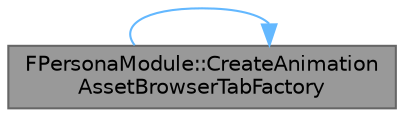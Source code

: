 digraph "FPersonaModule::CreateAnimationAssetBrowserTabFactory"
{
 // INTERACTIVE_SVG=YES
 // LATEX_PDF_SIZE
  bgcolor="transparent";
  edge [fontname=Helvetica,fontsize=10,labelfontname=Helvetica,labelfontsize=10];
  node [fontname=Helvetica,fontsize=10,shape=box,height=0.2,width=0.4];
  rankdir="LR";
  Node1 [id="Node000001",label="FPersonaModule::CreateAnimation\lAssetBrowserTabFactory",height=0.2,width=0.4,color="gray40", fillcolor="grey60", style="filled", fontcolor="black",tooltip="Create a tab factory for the animation asset browser."];
  Node1 -> Node1 [id="edge1_Node000001_Node000001",color="steelblue1",style="solid",tooltip=" "];
}
